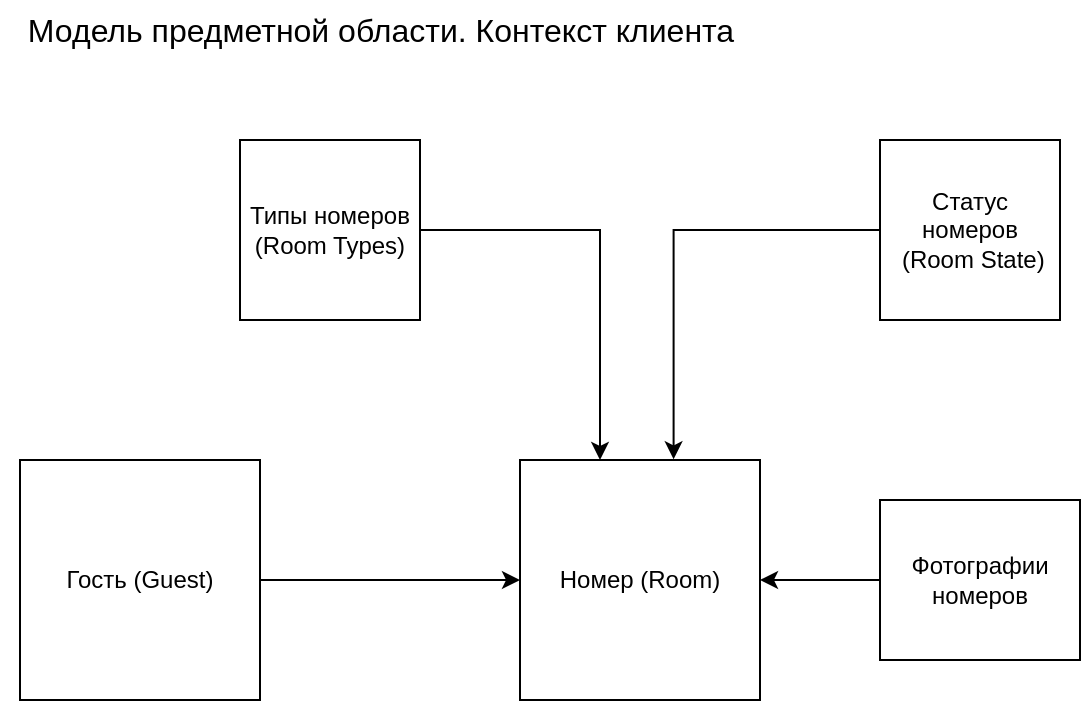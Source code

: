<mxfile version="21.6.6" type="device">
  <diagram id="prtHgNgQTEPvFCAcTncT" name="Page-1">
    <mxGraphModel dx="996" dy="549" grid="1" gridSize="10" guides="1" tooltips="1" connect="1" arrows="1" fold="1" page="1" pageScale="1" pageWidth="827" pageHeight="1169" math="0" shadow="0">
      <root>
        <mxCell id="0" />
        <mxCell id="1" parent="0" />
        <mxCell id="oFa2VuMB2Tkz1WrGC8ZY-1" style="edgeStyle=orthogonalEdgeStyle;rounded=0;orthogonalLoop=1;jettySize=auto;html=1;exitX=1;exitY=0.5;exitDx=0;exitDy=0;" edge="1" parent="1" source="nMokIZjZC6wRx67IndkM-1" target="nMokIZjZC6wRx67IndkM-3">
          <mxGeometry relative="1" as="geometry" />
        </mxCell>
        <mxCell id="nMokIZjZC6wRx67IndkM-1" value="Гость (Guest)" style="whiteSpace=wrap;html=1;aspect=fixed;" parent="1" vertex="1">
          <mxGeometry x="40" y="248" width="120" height="120" as="geometry" />
        </mxCell>
        <mxCell id="nMokIZjZC6wRx67IndkM-3" value="Номер (Room)" style="whiteSpace=wrap;html=1;aspect=fixed;" parent="1" vertex="1">
          <mxGeometry x="290" y="248" width="120" height="120" as="geometry" />
        </mxCell>
        <mxCell id="nMokIZjZC6wRx67IndkM-12" style="edgeStyle=orthogonalEdgeStyle;rounded=0;orthogonalLoop=1;jettySize=auto;html=1;" parent="1" source="nMokIZjZC6wRx67IndkM-5" target="nMokIZjZC6wRx67IndkM-3" edge="1">
          <mxGeometry relative="1" as="geometry">
            <Array as="points">
              <mxPoint x="330" y="133" />
            </Array>
          </mxGeometry>
        </mxCell>
        <mxCell id="nMokIZjZC6wRx67IndkM-5" value="Типы номеров (Room Types)" style="whiteSpace=wrap;html=1;aspect=fixed;" parent="1" vertex="1">
          <mxGeometry x="150" y="88" width="90" height="90" as="geometry" />
        </mxCell>
        <mxCell id="nMokIZjZC6wRx67IndkM-19" style="edgeStyle=orthogonalEdgeStyle;rounded=0;orthogonalLoop=1;jettySize=auto;html=1;entryX=0.64;entryY=-0.003;entryDx=0;entryDy=0;entryPerimeter=0;" parent="1" source="nMokIZjZC6wRx67IndkM-11" target="nMokIZjZC6wRx67IndkM-3" edge="1">
          <mxGeometry relative="1" as="geometry" />
        </mxCell>
        <mxCell id="nMokIZjZC6wRx67IndkM-11" value="Статус номеров&lt;br&gt;&amp;nbsp;(Room State)" style="whiteSpace=wrap;html=1;aspect=fixed;" parent="1" vertex="1">
          <mxGeometry x="470" y="88" width="90" height="90" as="geometry" />
        </mxCell>
        <mxCell id="oFa2VuMB2Tkz1WrGC8ZY-3" style="edgeStyle=orthogonalEdgeStyle;rounded=0;orthogonalLoop=1;jettySize=auto;html=1;entryX=1;entryY=0.5;entryDx=0;entryDy=0;" edge="1" parent="1" source="oFa2VuMB2Tkz1WrGC8ZY-2" target="nMokIZjZC6wRx67IndkM-3">
          <mxGeometry relative="1" as="geometry" />
        </mxCell>
        <mxCell id="oFa2VuMB2Tkz1WrGC8ZY-2" value="Фотографии номеров" style="rounded=0;whiteSpace=wrap;html=1;" vertex="1" parent="1">
          <mxGeometry x="470" y="268" width="100" height="80" as="geometry" />
        </mxCell>
        <mxCell id="oFa2VuMB2Tkz1WrGC8ZY-4" value="Модель предметной области. Контекст клиента" style="text;html=1;align=center;verticalAlign=middle;resizable=0;points=[];autosize=1;strokeColor=none;fillColor=none;fontSize=16;" vertex="1" parent="1">
          <mxGeometry x="30" y="18" width="380" height="30" as="geometry" />
        </mxCell>
      </root>
    </mxGraphModel>
  </diagram>
</mxfile>
